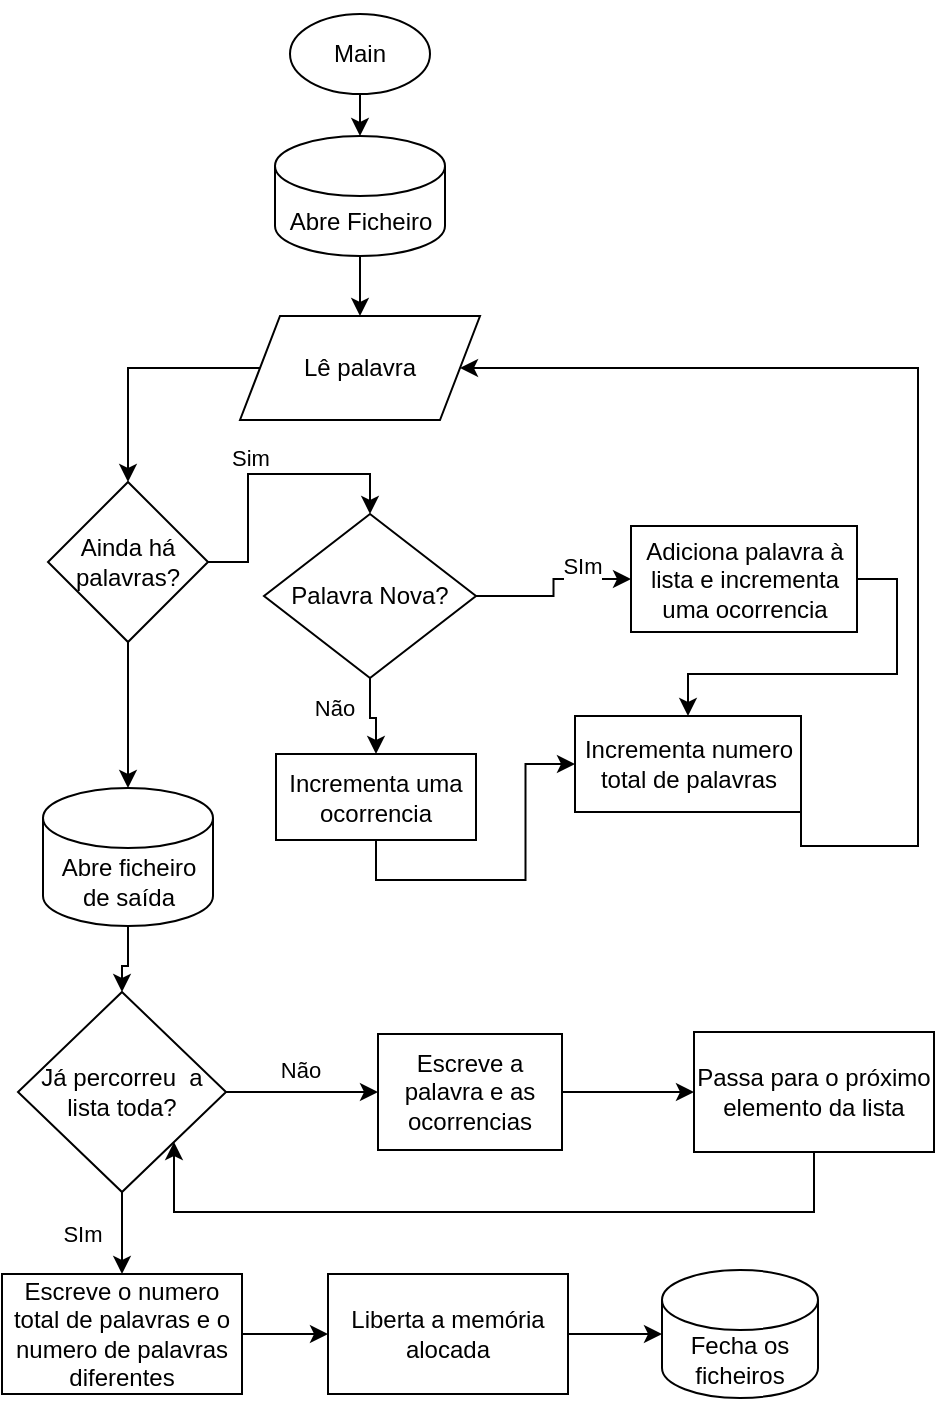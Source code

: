 <mxfile version="15.5.1" type="github">
  <diagram id="C5RBs43oDa-KdzZeNtuy" name="Page-1">
    <mxGraphModel dx="930" dy="518" grid="0" gridSize="10" guides="1" tooltips="1" connect="1" arrows="1" fold="1" page="1" pageScale="1" pageWidth="827" pageHeight="1169" math="0" shadow="0">
      <root>
        <mxCell id="WIyWlLk6GJQsqaUBKTNV-0" />
        <mxCell id="WIyWlLk6GJQsqaUBKTNV-1" parent="WIyWlLk6GJQsqaUBKTNV-0" />
        <mxCell id="0hf9zUjIuInONbP1E4eS-1" style="edgeStyle=orthogonalEdgeStyle;rounded=0;orthogonalLoop=1;jettySize=auto;html=1;entryX=0.5;entryY=0;entryDx=0;entryDy=0;exitX=0.5;exitY=1;exitDx=0;exitDy=0;entryPerimeter=0;" edge="1" parent="WIyWlLk6GJQsqaUBKTNV-1" source="0hf9zUjIuInONbP1E4eS-2" target="0hf9zUjIuInONbP1E4eS-10">
          <mxGeometry relative="1" as="geometry">
            <mxPoint x="227" y="68" as="targetPoint" />
            <mxPoint x="177.5" y="53" as="sourcePoint" />
            <Array as="points">
              <mxPoint x="227.5" y="43" />
              <mxPoint x="227.5" y="73" />
            </Array>
          </mxGeometry>
        </mxCell>
        <mxCell id="0hf9zUjIuInONbP1E4eS-2" value="Main" style="ellipse;whiteSpace=wrap;html=1;" vertex="1" parent="WIyWlLk6GJQsqaUBKTNV-1">
          <mxGeometry x="192" y="42" width="70" height="40" as="geometry" />
        </mxCell>
        <mxCell id="0hf9zUjIuInONbP1E4eS-24" style="edgeStyle=orthogonalEdgeStyle;rounded=0;orthogonalLoop=1;jettySize=auto;html=1;exitX=1;exitY=0.5;exitDx=0;exitDy=0;" edge="1" parent="WIyWlLk6GJQsqaUBKTNV-1" source="0hf9zUjIuInONbP1E4eS-5" target="0hf9zUjIuInONbP1E4eS-25">
          <mxGeometry relative="1" as="geometry">
            <mxPoint x="465.5" y="407" as="targetPoint" />
          </mxGeometry>
        </mxCell>
        <mxCell id="0hf9zUjIuInONbP1E4eS-5" value="Adiciona palavra à lista e incrementa uma ocorrencia" style="shape=process;whiteSpace=wrap;html=1;backgroundOutline=1;size=0;" vertex="1" parent="WIyWlLk6GJQsqaUBKTNV-1">
          <mxGeometry x="362.5" y="298" width="113" height="53" as="geometry" />
        </mxCell>
        <mxCell id="0hf9zUjIuInONbP1E4eS-16" style="edgeStyle=orthogonalEdgeStyle;rounded=0;orthogonalLoop=1;jettySize=auto;html=1;exitX=0.5;exitY=1;exitDx=0;exitDy=0;exitPerimeter=0;entryX=0.5;entryY=0;entryDx=0;entryDy=0;" edge="1" parent="WIyWlLk6GJQsqaUBKTNV-1" source="0hf9zUjIuInONbP1E4eS-10" target="0hf9zUjIuInONbP1E4eS-15">
          <mxGeometry relative="1" as="geometry" />
        </mxCell>
        <mxCell id="0hf9zUjIuInONbP1E4eS-10" value="Abre Ficheiro" style="shape=cylinder3;whiteSpace=wrap;html=1;boundedLbl=1;backgroundOutline=1;size=15;" vertex="1" parent="WIyWlLk6GJQsqaUBKTNV-1">
          <mxGeometry x="184.5" y="103" width="85" height="60" as="geometry" />
        </mxCell>
        <mxCell id="0hf9zUjIuInONbP1E4eS-29" style="edgeStyle=orthogonalEdgeStyle;rounded=0;orthogonalLoop=1;jettySize=auto;html=1;entryX=0.5;entryY=0;entryDx=0;entryDy=0;" edge="1" parent="WIyWlLk6GJQsqaUBKTNV-1" source="0hf9zUjIuInONbP1E4eS-15" target="0hf9zUjIuInONbP1E4eS-27">
          <mxGeometry relative="1" as="geometry" />
        </mxCell>
        <mxCell id="0hf9zUjIuInONbP1E4eS-15" value="Lê palavra" style="shape=parallelogram;perimeter=parallelogramPerimeter;whiteSpace=wrap;html=1;fixedSize=1;" vertex="1" parent="WIyWlLk6GJQsqaUBKTNV-1">
          <mxGeometry x="167" y="193" width="120" height="52" as="geometry" />
        </mxCell>
        <mxCell id="0hf9zUjIuInONbP1E4eS-19" value="&lt;div&gt;SIm&lt;/div&gt;&lt;div&gt;&lt;br&gt;&lt;/div&gt;" style="edgeStyle=orthogonalEdgeStyle;rounded=0;orthogonalLoop=1;jettySize=auto;html=1;exitX=1;exitY=0.5;exitDx=0;exitDy=0;" edge="1" parent="WIyWlLk6GJQsqaUBKTNV-1" source="0hf9zUjIuInONbP1E4eS-17" target="0hf9zUjIuInONbP1E4eS-5">
          <mxGeometry x="0.037" y="-21" relative="1" as="geometry">
            <mxPoint x="368.5" y="354" as="targetPoint" />
            <mxPoint x="-7" y="-2" as="offset" />
          </mxGeometry>
        </mxCell>
        <mxCell id="0hf9zUjIuInONbP1E4eS-22" value="Não" style="edgeStyle=orthogonalEdgeStyle;rounded=0;orthogonalLoop=1;jettySize=auto;html=1;" edge="1" parent="WIyWlLk6GJQsqaUBKTNV-1" source="0hf9zUjIuInONbP1E4eS-17" target="0hf9zUjIuInONbP1E4eS-21">
          <mxGeometry x="-0.127" y="-11" relative="1" as="geometry">
            <mxPoint x="-7" y="-3" as="offset" />
          </mxGeometry>
        </mxCell>
        <mxCell id="0hf9zUjIuInONbP1E4eS-17" value="Palavra Nova?" style="rhombus;whiteSpace=wrap;html=1;" vertex="1" parent="WIyWlLk6GJQsqaUBKTNV-1">
          <mxGeometry x="179" y="292" width="106" height="82" as="geometry" />
        </mxCell>
        <mxCell id="0hf9zUjIuInONbP1E4eS-23" style="edgeStyle=orthogonalEdgeStyle;rounded=0;orthogonalLoop=1;jettySize=auto;html=1;exitX=0.5;exitY=1;exitDx=0;exitDy=0;entryX=0;entryY=0.5;entryDx=0;entryDy=0;" edge="1" parent="WIyWlLk6GJQsqaUBKTNV-1" source="0hf9zUjIuInONbP1E4eS-21" target="0hf9zUjIuInONbP1E4eS-25">
          <mxGeometry relative="1" as="geometry">
            <mxPoint x="375.5" y="448" as="targetPoint" />
          </mxGeometry>
        </mxCell>
        <mxCell id="0hf9zUjIuInONbP1E4eS-21" value="&lt;div&gt;Incrementa uma ocorrencia&lt;/div&gt;" style="shape=process;whiteSpace=wrap;html=1;backgroundOutline=1;size=0;" vertex="1" parent="WIyWlLk6GJQsqaUBKTNV-1">
          <mxGeometry x="185" y="412" width="100" height="43" as="geometry" />
        </mxCell>
        <mxCell id="0hf9zUjIuInONbP1E4eS-26" style="edgeStyle=orthogonalEdgeStyle;rounded=0;orthogonalLoop=1;jettySize=auto;html=1;entryX=1;entryY=0.5;entryDx=0;entryDy=0;exitX=1;exitY=0.5;exitDx=0;exitDy=0;" edge="1" parent="WIyWlLk6GJQsqaUBKTNV-1" source="0hf9zUjIuInONbP1E4eS-25" target="0hf9zUjIuInONbP1E4eS-15">
          <mxGeometry relative="1" as="geometry">
            <mxPoint x="348.5" y="224" as="targetPoint" />
            <mxPoint x="551" y="486" as="sourcePoint" />
            <Array as="points">
              <mxPoint x="506" y="458" />
              <mxPoint x="506" y="219" />
            </Array>
          </mxGeometry>
        </mxCell>
        <mxCell id="0hf9zUjIuInONbP1E4eS-25" value="Incrementa numero total de palavras" style="shape=process;whiteSpace=wrap;html=1;backgroundOutline=1;size=0;" vertex="1" parent="WIyWlLk6GJQsqaUBKTNV-1">
          <mxGeometry x="334.5" y="393" width="113" height="48" as="geometry" />
        </mxCell>
        <mxCell id="0hf9zUjIuInONbP1E4eS-30" style="edgeStyle=orthogonalEdgeStyle;rounded=0;orthogonalLoop=1;jettySize=auto;html=1;entryX=0.5;entryY=0;entryDx=0;entryDy=0;" edge="1" parent="WIyWlLk6GJQsqaUBKTNV-1" source="0hf9zUjIuInONbP1E4eS-27" target="0hf9zUjIuInONbP1E4eS-17">
          <mxGeometry relative="1" as="geometry" />
        </mxCell>
        <mxCell id="0hf9zUjIuInONbP1E4eS-31" value="Sim" style="edgeLabel;html=1;align=center;verticalAlign=middle;resizable=0;points=[];" vertex="1" connectable="0" parent="0hf9zUjIuInONbP1E4eS-30">
          <mxGeometry x="-0.196" y="-4" relative="1" as="geometry">
            <mxPoint x="-3" y="-14" as="offset" />
          </mxGeometry>
        </mxCell>
        <mxCell id="0hf9zUjIuInONbP1E4eS-32" style="edgeStyle=orthogonalEdgeStyle;rounded=0;orthogonalLoop=1;jettySize=auto;html=1;entryX=0.5;entryY=0;entryDx=0;entryDy=0;entryPerimeter=0;" edge="1" parent="WIyWlLk6GJQsqaUBKTNV-1" source="0hf9zUjIuInONbP1E4eS-27" target="0hf9zUjIuInONbP1E4eS-33">
          <mxGeometry relative="1" as="geometry">
            <mxPoint x="111" y="514" as="targetPoint" />
          </mxGeometry>
        </mxCell>
        <mxCell id="0hf9zUjIuInONbP1E4eS-27" value="Ainda há palavras?" style="rhombus;whiteSpace=wrap;html=1;" vertex="1" parent="WIyWlLk6GJQsqaUBKTNV-1">
          <mxGeometry x="71" y="276" width="80" height="80" as="geometry" />
        </mxCell>
        <mxCell id="0hf9zUjIuInONbP1E4eS-37" value="" style="edgeStyle=orthogonalEdgeStyle;rounded=0;orthogonalLoop=1;jettySize=auto;html=1;" edge="1" parent="WIyWlLk6GJQsqaUBKTNV-1" source="0hf9zUjIuInONbP1E4eS-33" target="0hf9zUjIuInONbP1E4eS-36">
          <mxGeometry relative="1" as="geometry" />
        </mxCell>
        <mxCell id="0hf9zUjIuInONbP1E4eS-33" value="Abre ficheiro de saída" style="shape=cylinder3;whiteSpace=wrap;html=1;boundedLbl=1;backgroundOutline=1;size=15;" vertex="1" parent="WIyWlLk6GJQsqaUBKTNV-1">
          <mxGeometry x="68.5" y="429" width="85" height="69" as="geometry" />
        </mxCell>
        <mxCell id="0hf9zUjIuInONbP1E4eS-39" value="Não" style="edgeStyle=orthogonalEdgeStyle;rounded=0;orthogonalLoop=1;jettySize=auto;html=1;" edge="1" parent="WIyWlLk6GJQsqaUBKTNV-1" source="0hf9zUjIuInONbP1E4eS-36" target="0hf9zUjIuInONbP1E4eS-38">
          <mxGeometry x="-0.026" y="11" relative="1" as="geometry">
            <mxPoint as="offset" />
          </mxGeometry>
        </mxCell>
        <mxCell id="0hf9zUjIuInONbP1E4eS-41" value="SIm" style="edgeStyle=orthogonalEdgeStyle;rounded=0;orthogonalLoop=1;jettySize=auto;html=1;" edge="1" parent="WIyWlLk6GJQsqaUBKTNV-1" source="0hf9zUjIuInONbP1E4eS-36" target="0hf9zUjIuInONbP1E4eS-40">
          <mxGeometry x="0.02" y="-20" relative="1" as="geometry">
            <mxPoint as="offset" />
          </mxGeometry>
        </mxCell>
        <mxCell id="0hf9zUjIuInONbP1E4eS-36" value="Já percorreu&amp;nbsp; a lista toda?" style="rhombus;whiteSpace=wrap;html=1;" vertex="1" parent="WIyWlLk6GJQsqaUBKTNV-1">
          <mxGeometry x="56" y="531" width="104" height="100" as="geometry" />
        </mxCell>
        <mxCell id="0hf9zUjIuInONbP1E4eS-42" style="edgeStyle=orthogonalEdgeStyle;rounded=0;orthogonalLoop=1;jettySize=auto;html=1;entryX=1;entryY=1;entryDx=0;entryDy=0;exitX=0.5;exitY=1;exitDx=0;exitDy=0;" edge="1" parent="WIyWlLk6GJQsqaUBKTNV-1" source="0hf9zUjIuInONbP1E4eS-43" target="0hf9zUjIuInONbP1E4eS-36">
          <mxGeometry relative="1" as="geometry">
            <mxPoint x="395" y="580" as="targetPoint" />
            <Array as="points">
              <mxPoint x="454" y="641" />
              <mxPoint x="134" y="641" />
            </Array>
          </mxGeometry>
        </mxCell>
        <mxCell id="0hf9zUjIuInONbP1E4eS-44" value="" style="edgeStyle=orthogonalEdgeStyle;rounded=0;orthogonalLoop=1;jettySize=auto;html=1;" edge="1" parent="WIyWlLk6GJQsqaUBKTNV-1" source="0hf9zUjIuInONbP1E4eS-38" target="0hf9zUjIuInONbP1E4eS-43">
          <mxGeometry relative="1" as="geometry" />
        </mxCell>
        <mxCell id="0hf9zUjIuInONbP1E4eS-38" value="Escreve a palavra e as ocorrencias" style="whiteSpace=wrap;html=1;" vertex="1" parent="WIyWlLk6GJQsqaUBKTNV-1">
          <mxGeometry x="236" y="552" width="92" height="58" as="geometry" />
        </mxCell>
        <mxCell id="0hf9zUjIuInONbP1E4eS-48" value="" style="edgeStyle=orthogonalEdgeStyle;rounded=0;orthogonalLoop=1;jettySize=auto;html=1;" edge="1" parent="WIyWlLk6GJQsqaUBKTNV-1" source="0hf9zUjIuInONbP1E4eS-40" target="0hf9zUjIuInONbP1E4eS-47">
          <mxGeometry relative="1" as="geometry" />
        </mxCell>
        <mxCell id="0hf9zUjIuInONbP1E4eS-40" value="Escreve o numero total de palavras e o numero de palavras diferentes" style="whiteSpace=wrap;html=1;" vertex="1" parent="WIyWlLk6GJQsqaUBKTNV-1">
          <mxGeometry x="48" y="672" width="120" height="60" as="geometry" />
        </mxCell>
        <mxCell id="0hf9zUjIuInONbP1E4eS-43" value="Passa para o próximo elemento da lista" style="whiteSpace=wrap;html=1;" vertex="1" parent="WIyWlLk6GJQsqaUBKTNV-1">
          <mxGeometry x="394" y="551" width="120" height="60" as="geometry" />
        </mxCell>
        <mxCell id="0hf9zUjIuInONbP1E4eS-50" style="edgeStyle=orthogonalEdgeStyle;rounded=0;orthogonalLoop=1;jettySize=auto;html=1;entryX=0;entryY=0.5;entryDx=0;entryDy=0;entryPerimeter=0;" edge="1" parent="WIyWlLk6GJQsqaUBKTNV-1" source="0hf9zUjIuInONbP1E4eS-47" target="0hf9zUjIuInONbP1E4eS-49">
          <mxGeometry relative="1" as="geometry" />
        </mxCell>
        <mxCell id="0hf9zUjIuInONbP1E4eS-47" value="&lt;div&gt;Liberta a memória alocada&lt;br&gt;&lt;/div&gt;" style="whiteSpace=wrap;html=1;" vertex="1" parent="WIyWlLk6GJQsqaUBKTNV-1">
          <mxGeometry x="211" y="672" width="120" height="60" as="geometry" />
        </mxCell>
        <mxCell id="0hf9zUjIuInONbP1E4eS-49" value=" Fecha os ficheiros" style="shape=cylinder3;whiteSpace=wrap;html=1;boundedLbl=1;backgroundOutline=1;size=15;" vertex="1" parent="WIyWlLk6GJQsqaUBKTNV-1">
          <mxGeometry x="378" y="670" width="78" height="64" as="geometry" />
        </mxCell>
      </root>
    </mxGraphModel>
  </diagram>
</mxfile>
